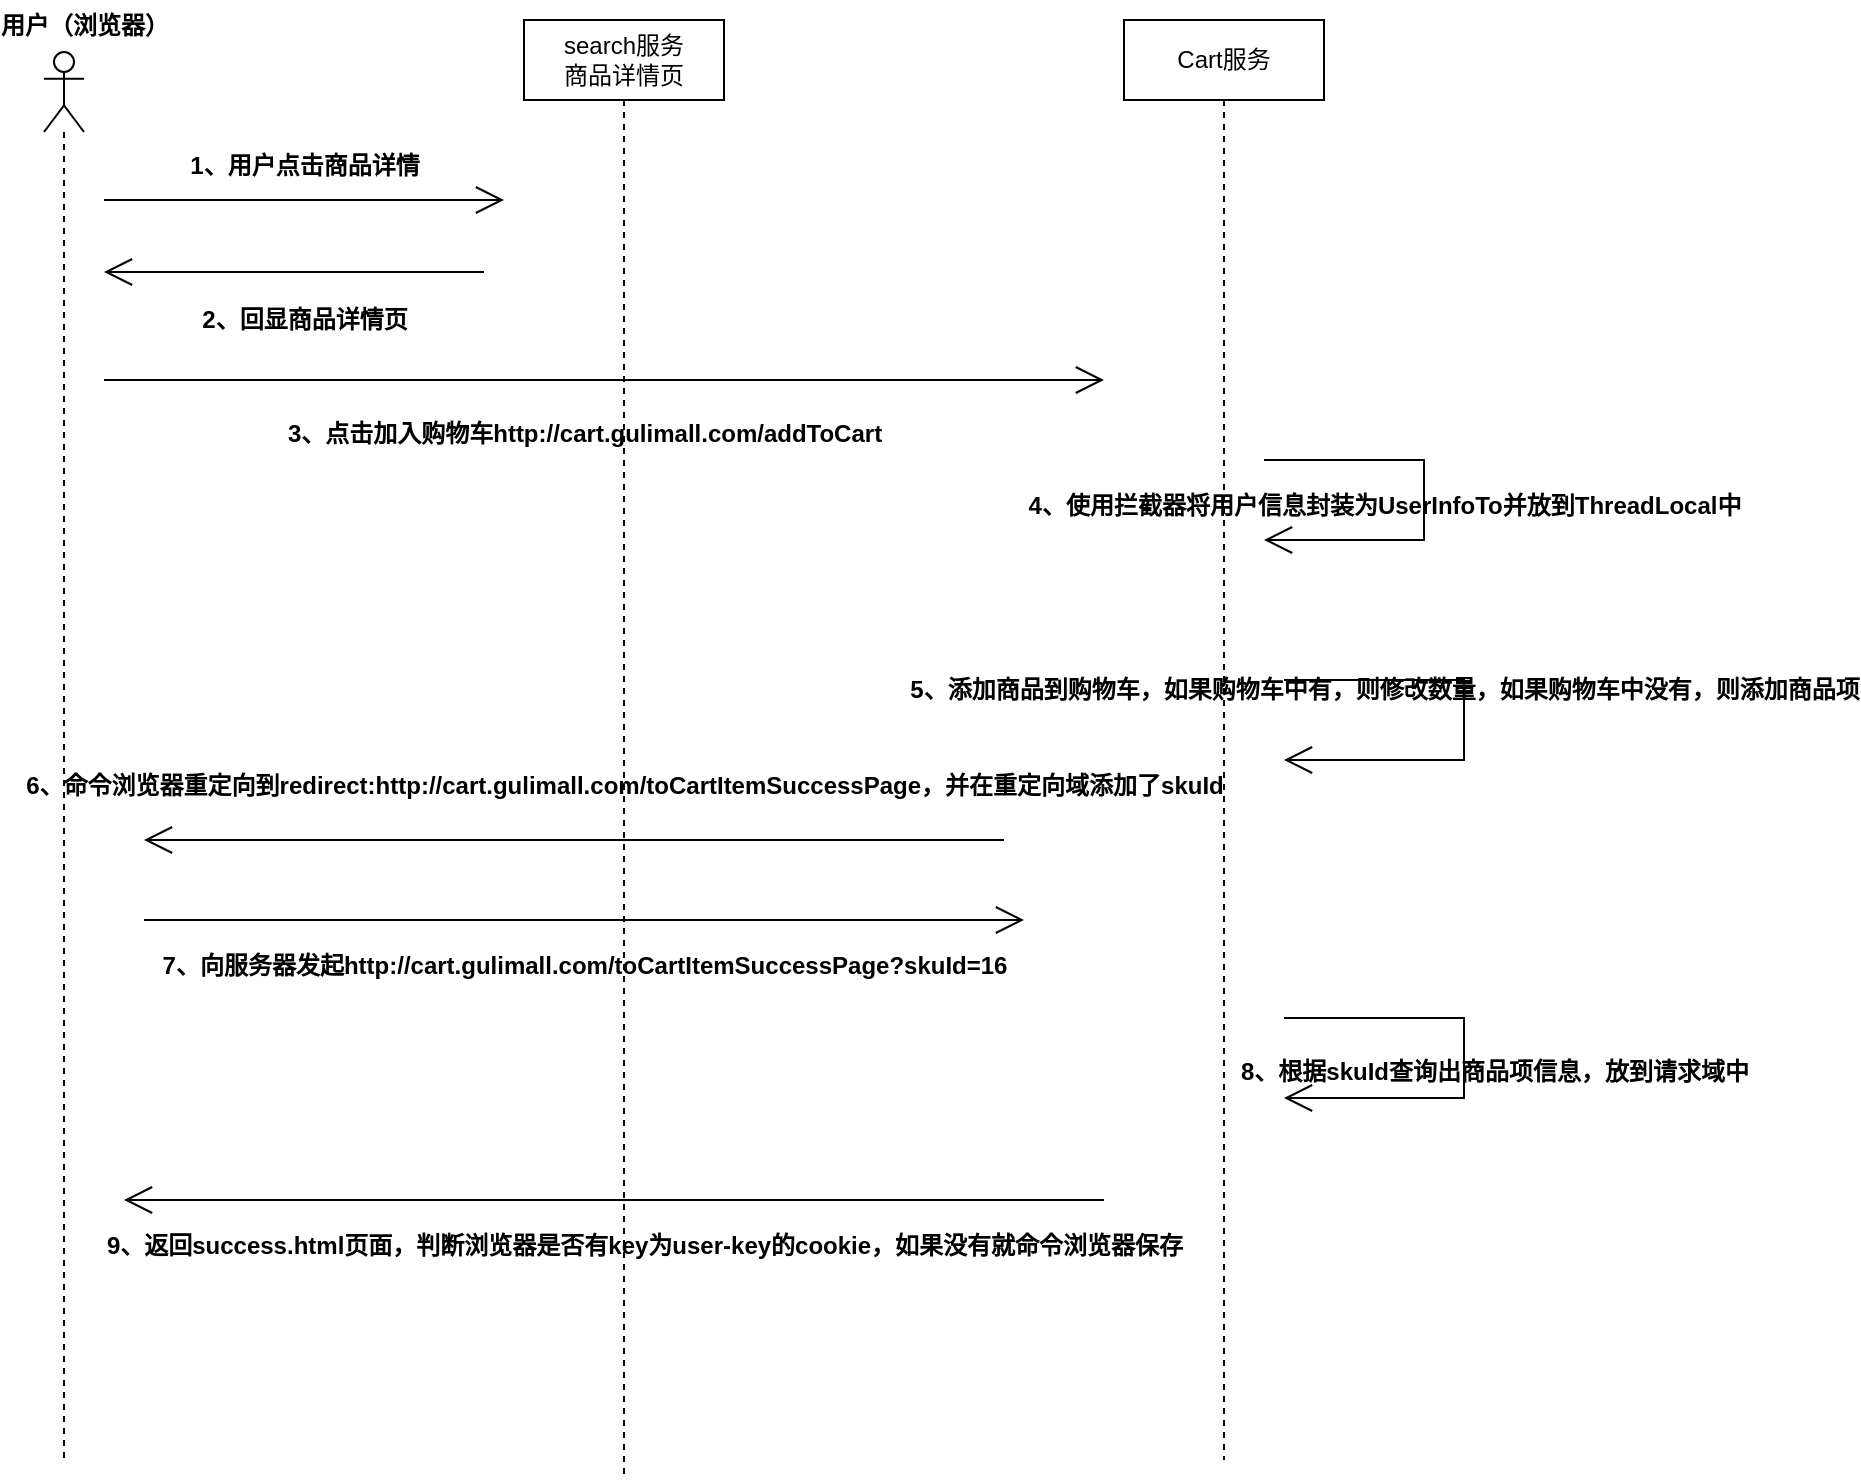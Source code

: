 <mxfile version="21.2.3" type="github">
  <diagram name="第 1 页" id="-aPTYqdTrdN1IJA7BTyB">
    <mxGraphModel dx="1350" dy="640" grid="1" gridSize="10" guides="1" tooltips="1" connect="1" arrows="1" fold="1" page="1" pageScale="1" pageWidth="827" pageHeight="1169" math="0" shadow="0">
      <root>
        <mxCell id="0" />
        <mxCell id="1" parent="0" />
        <mxCell id="B_nZb027GL8no2wa5hfu-1" value="" style="shape=umlLifeline;perimeter=lifelinePerimeter;whiteSpace=wrap;html=1;container=1;dropTarget=0;collapsible=0;recursiveResize=0;outlineConnect=0;portConstraint=eastwest;newEdgeStyle={&quot;edgeStyle&quot;:&quot;elbowEdgeStyle&quot;,&quot;elbow&quot;:&quot;vertical&quot;,&quot;curved&quot;:0,&quot;rounded&quot;:0};participant=umlActor;" vertex="1" parent="1">
          <mxGeometry x="100" y="646" width="20" height="704" as="geometry" />
        </mxCell>
        <mxCell id="B_nZb027GL8no2wa5hfu-2" value="用户（浏览器）" style="text;align=center;fontStyle=1;verticalAlign=middle;spacingLeft=3;spacingRight=3;strokeColor=none;rotatable=0;points=[[0,0.5],[1,0.5]];portConstraint=eastwest;html=1;" vertex="1" parent="1">
          <mxGeometry x="80" y="620" width="80" height="26" as="geometry" />
        </mxCell>
        <mxCell id="B_nZb027GL8no2wa5hfu-3" value="search服务&lt;br&gt;商品详情页" style="shape=umlLifeline;perimeter=lifelinePerimeter;whiteSpace=wrap;html=1;container=1;dropTarget=0;collapsible=0;recursiveResize=0;outlineConnect=0;portConstraint=eastwest;newEdgeStyle={&quot;edgeStyle&quot;:&quot;elbowEdgeStyle&quot;,&quot;elbow&quot;:&quot;vertical&quot;,&quot;curved&quot;:0,&quot;rounded&quot;:0};" vertex="1" parent="1">
          <mxGeometry x="340" y="630" width="100" height="730" as="geometry" />
        </mxCell>
        <mxCell id="B_nZb027GL8no2wa5hfu-4" value="Cart服务" style="shape=umlLifeline;perimeter=lifelinePerimeter;whiteSpace=wrap;html=1;container=1;dropTarget=0;collapsible=0;recursiveResize=0;outlineConnect=0;portConstraint=eastwest;newEdgeStyle={&quot;edgeStyle&quot;:&quot;elbowEdgeStyle&quot;,&quot;elbow&quot;:&quot;vertical&quot;,&quot;curved&quot;:0,&quot;rounded&quot;:0};" vertex="1" parent="1">
          <mxGeometry x="640" y="630" width="100" height="720" as="geometry" />
        </mxCell>
        <mxCell id="B_nZb027GL8no2wa5hfu-6" value="" style="endArrow=open;endFill=1;endSize=12;html=1;rounded=0;" edge="1" parent="1">
          <mxGeometry width="160" relative="1" as="geometry">
            <mxPoint x="130" y="720" as="sourcePoint" />
            <mxPoint x="330" y="720" as="targetPoint" />
          </mxGeometry>
        </mxCell>
        <mxCell id="B_nZb027GL8no2wa5hfu-7" value="1、用户点击商品详情" style="text;align=center;fontStyle=1;verticalAlign=middle;spacingLeft=3;spacingRight=3;strokeColor=none;rotatable=0;points=[[0,0.5],[1,0.5]];portConstraint=eastwest;html=1;" vertex="1" parent="1">
          <mxGeometry x="190" y="690" width="80" height="26" as="geometry" />
        </mxCell>
        <mxCell id="B_nZb027GL8no2wa5hfu-8" value="" style="endArrow=open;endFill=1;endSize=12;html=1;rounded=0;" edge="1" parent="1">
          <mxGeometry width="160" relative="1" as="geometry">
            <mxPoint x="130" y="810" as="sourcePoint" />
            <mxPoint x="630" y="810" as="targetPoint" />
          </mxGeometry>
        </mxCell>
        <mxCell id="B_nZb027GL8no2wa5hfu-9" value="3、点击加入购物车http://cart.gulimall.com/addToCart" style="text;align=center;fontStyle=1;verticalAlign=middle;spacingLeft=3;spacingRight=3;strokeColor=none;rotatable=0;points=[[0,0.5],[1,0.5]];portConstraint=eastwest;html=1;" vertex="1" parent="1">
          <mxGeometry x="330" y="824" width="80" height="26" as="geometry" />
        </mxCell>
        <mxCell id="B_nZb027GL8no2wa5hfu-10" value="" style="endArrow=open;endFill=1;endSize=12;html=1;rounded=0;" edge="1" parent="1">
          <mxGeometry width="160" relative="1" as="geometry">
            <mxPoint x="320" y="756" as="sourcePoint" />
            <mxPoint x="130" y="756" as="targetPoint" />
            <Array as="points">
              <mxPoint x="200" y="756" />
            </Array>
          </mxGeometry>
        </mxCell>
        <mxCell id="B_nZb027GL8no2wa5hfu-11" value="2、回显商品详情页" style="text;align=center;fontStyle=1;verticalAlign=middle;spacingLeft=3;spacingRight=3;strokeColor=none;rotatable=0;points=[[0,0.5],[1,0.5]];portConstraint=eastwest;html=1;" vertex="1" parent="1">
          <mxGeometry x="190" y="767" width="80" height="26" as="geometry" />
        </mxCell>
        <mxCell id="B_nZb027GL8no2wa5hfu-13" value="" style="endArrow=open;endFill=1;endSize=12;html=1;rounded=0;" edge="1" parent="1">
          <mxGeometry width="160" relative="1" as="geometry">
            <mxPoint x="710" y="850" as="sourcePoint" />
            <mxPoint x="710" y="890" as="targetPoint" />
            <Array as="points">
              <mxPoint x="790" y="850" />
              <mxPoint x="790" y="890" />
            </Array>
          </mxGeometry>
        </mxCell>
        <mxCell id="B_nZb027GL8no2wa5hfu-14" value="4、使用拦截器将用户信息封装为UserInfoTo并放到ThreadLocal中" style="text;align=center;fontStyle=1;verticalAlign=middle;spacingLeft=3;spacingRight=3;strokeColor=none;rotatable=0;points=[[0,0.5],[1,0.5]];portConstraint=eastwest;html=1;" vertex="1" parent="1">
          <mxGeometry x="755" y="860" width="30" height="26" as="geometry" />
        </mxCell>
        <mxCell id="B_nZb027GL8no2wa5hfu-15" value="" style="endArrow=open;endFill=1;endSize=12;html=1;rounded=0;" edge="1" parent="1">
          <mxGeometry width="160" relative="1" as="geometry">
            <mxPoint x="720" y="1129" as="sourcePoint" />
            <mxPoint x="720" y="1169" as="targetPoint" />
            <Array as="points">
              <mxPoint x="810" y="1129" />
              <mxPoint x="810" y="1169" />
            </Array>
          </mxGeometry>
        </mxCell>
        <mxCell id="B_nZb027GL8no2wa5hfu-16" value="5、添加商品到购物车，如果购物车中有，则修改数量，如果购物车中没有，则添加商品项" style="text;align=center;fontStyle=1;verticalAlign=middle;spacingLeft=3;spacingRight=3;strokeColor=none;rotatable=0;points=[[0,0.5],[1,0.5]];portConstraint=eastwest;html=1;" vertex="1" parent="1">
          <mxGeometry x="730" y="950" width="80" height="30" as="geometry" />
        </mxCell>
        <mxCell id="B_nZb027GL8no2wa5hfu-19" value="" style="endArrow=open;endFill=1;endSize=12;html=1;rounded=0;" edge="1" parent="1">
          <mxGeometry width="160" relative="1" as="geometry">
            <mxPoint x="580" y="1040" as="sourcePoint" />
            <mxPoint x="150" y="1040" as="targetPoint" />
          </mxGeometry>
        </mxCell>
        <mxCell id="B_nZb027GL8no2wa5hfu-20" value="6、命令浏览器重定向到redirect:http://cart.gulimall.com/toCartItemSuccessPage，并在重定向域添加了skuId" style="text;align=center;fontStyle=1;verticalAlign=middle;spacingLeft=3;spacingRight=3;strokeColor=none;rotatable=0;points=[[0,0.5],[1,0.5]];portConstraint=eastwest;html=1;" vertex="1" parent="1">
          <mxGeometry x="350" y="1000" width="80" height="26" as="geometry" />
        </mxCell>
        <mxCell id="B_nZb027GL8no2wa5hfu-25" value="" style="endArrow=open;endFill=1;endSize=12;html=1;rounded=0;" edge="1" parent="1">
          <mxGeometry width="160" relative="1" as="geometry">
            <mxPoint x="150" y="1080" as="sourcePoint" />
            <mxPoint x="590" y="1080" as="targetPoint" />
          </mxGeometry>
        </mxCell>
        <mxCell id="B_nZb027GL8no2wa5hfu-26" value="7、向服务器发起http://cart.gulimall.com/toCartItemSuccessPage?skuId=16" style="text;align=center;fontStyle=1;verticalAlign=middle;spacingLeft=3;spacingRight=3;strokeColor=none;rotatable=0;points=[[0,0.5],[1,0.5]];portConstraint=eastwest;html=1;" vertex="1" parent="1">
          <mxGeometry x="330" y="1090" width="80" height="26" as="geometry" />
        </mxCell>
        <mxCell id="B_nZb027GL8no2wa5hfu-29" value="" style="endArrow=open;endFill=1;endSize=12;html=1;rounded=0;" edge="1" parent="1">
          <mxGeometry width="160" relative="1" as="geometry">
            <mxPoint x="720" y="960" as="sourcePoint" />
            <mxPoint x="720" y="1000" as="targetPoint" />
            <Array as="points">
              <mxPoint x="810" y="960" />
              <mxPoint x="810" y="1000" />
            </Array>
          </mxGeometry>
        </mxCell>
        <mxCell id="B_nZb027GL8no2wa5hfu-30" value="8、根据skuId查询出商品项信息，放到请求域中" style="text;align=center;fontStyle=1;verticalAlign=middle;spacingLeft=3;spacingRight=3;strokeColor=none;rotatable=0;points=[[0,0.5],[1,0.5]];portConstraint=eastwest;html=1;" vertex="1" parent="1">
          <mxGeometry x="785" y="1143" width="80" height="26" as="geometry" />
        </mxCell>
        <mxCell id="B_nZb027GL8no2wa5hfu-31" value="" style="endArrow=open;endFill=1;endSize=12;html=1;rounded=0;" edge="1" parent="1">
          <mxGeometry width="160" relative="1" as="geometry">
            <mxPoint x="630" y="1220" as="sourcePoint" />
            <mxPoint x="140" y="1220" as="targetPoint" />
          </mxGeometry>
        </mxCell>
        <mxCell id="B_nZb027GL8no2wa5hfu-32" value="9、返回success.html页面，判断浏览器是否有key为user-key的cookie，如果没有就命令浏览器保存" style="text;align=center;fontStyle=1;verticalAlign=middle;spacingLeft=3;spacingRight=3;strokeColor=none;rotatable=0;points=[[0,0.5],[1,0.5]];portConstraint=eastwest;html=1;" vertex="1" parent="1">
          <mxGeometry x="360" y="1230" width="80" height="26" as="geometry" />
        </mxCell>
      </root>
    </mxGraphModel>
  </diagram>
</mxfile>
